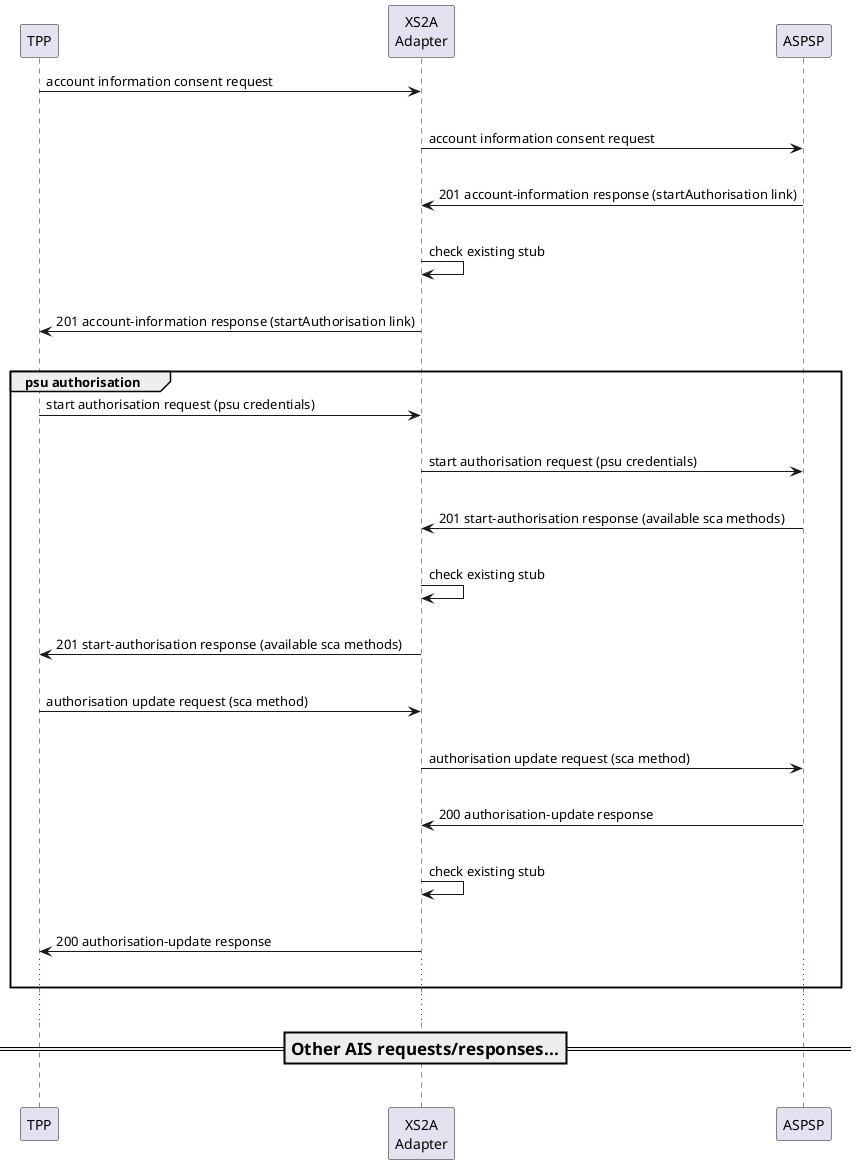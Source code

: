 @startuml
participant tpp as "TPP"
participant adapter as "XS2A\nAdapter"
participant bank as "ASPSP"

tpp->adapter: account information consent request
|||
adapter->bank: account information consent request
|||
adapter<-bank: 201 account-information response (startAuthorisation link)
|||
adapter->adapter: check existing stub
|||
tpp<-adapter: 201 account-information response (startAuthorisation link)
|||
group psu authorisation
tpp->adapter: start authorisation request (psu credentials)
|||
adapter->bank: start authorisation request (psu credentials)
|||
adapter<-bank: 201 start-authorisation response (available sca methods)
|||
adapter->adapter: check existing stub
|||
tpp<-adapter: 201 start-authorisation response (available sca methods)
|||
tpp->adapter: authorisation update request (sca method)
|||
adapter->bank: authorisation update request (sca method)
|||
adapter<-bank: 200 authorisation-update response
|||
adapter->adapter: check existing stub
|||
tpp<-adapter: 200 authorisation-update response
...
end
...
=== Other AIS requests/responses... ==
|||
@enduml
